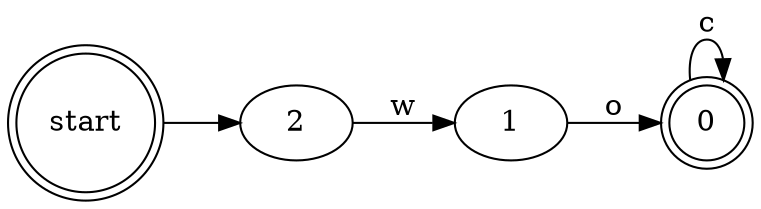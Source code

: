 digraph {
    rankdir=LR;
    0 [ shape=doublecircle, label = "0" ]
    1 [ label = "1" ]
    2 [ label = "2" ]
    3 [ shape=doublecircle, label = "start" ]
    0 -> 0 [ label = "c" ]
    1 -> 0 [ label = "o" ]
    2 -> 1 [ label = "w" ]
    3 -> 2 [ label = "" ]
}
